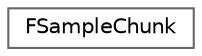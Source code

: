 digraph "Graphical Class Hierarchy"
{
 // INTERACTIVE_SVG=YES
 // LATEX_PDF_SIZE
  bgcolor="transparent";
  edge [fontname=Helvetica,fontsize=10,labelfontname=Helvetica,labelfontsize=10];
  node [fontname=Helvetica,fontsize=10,shape=box,height=0.2,width=0.4];
  rankdir="LR";
  Node0 [id="Node000000",label="FSampleChunk",height=0.2,width=0.4,color="grey40", fillcolor="white", style="filled",URL="$d6/d1f/structFSampleChunk.html",tooltip=" "];
}
